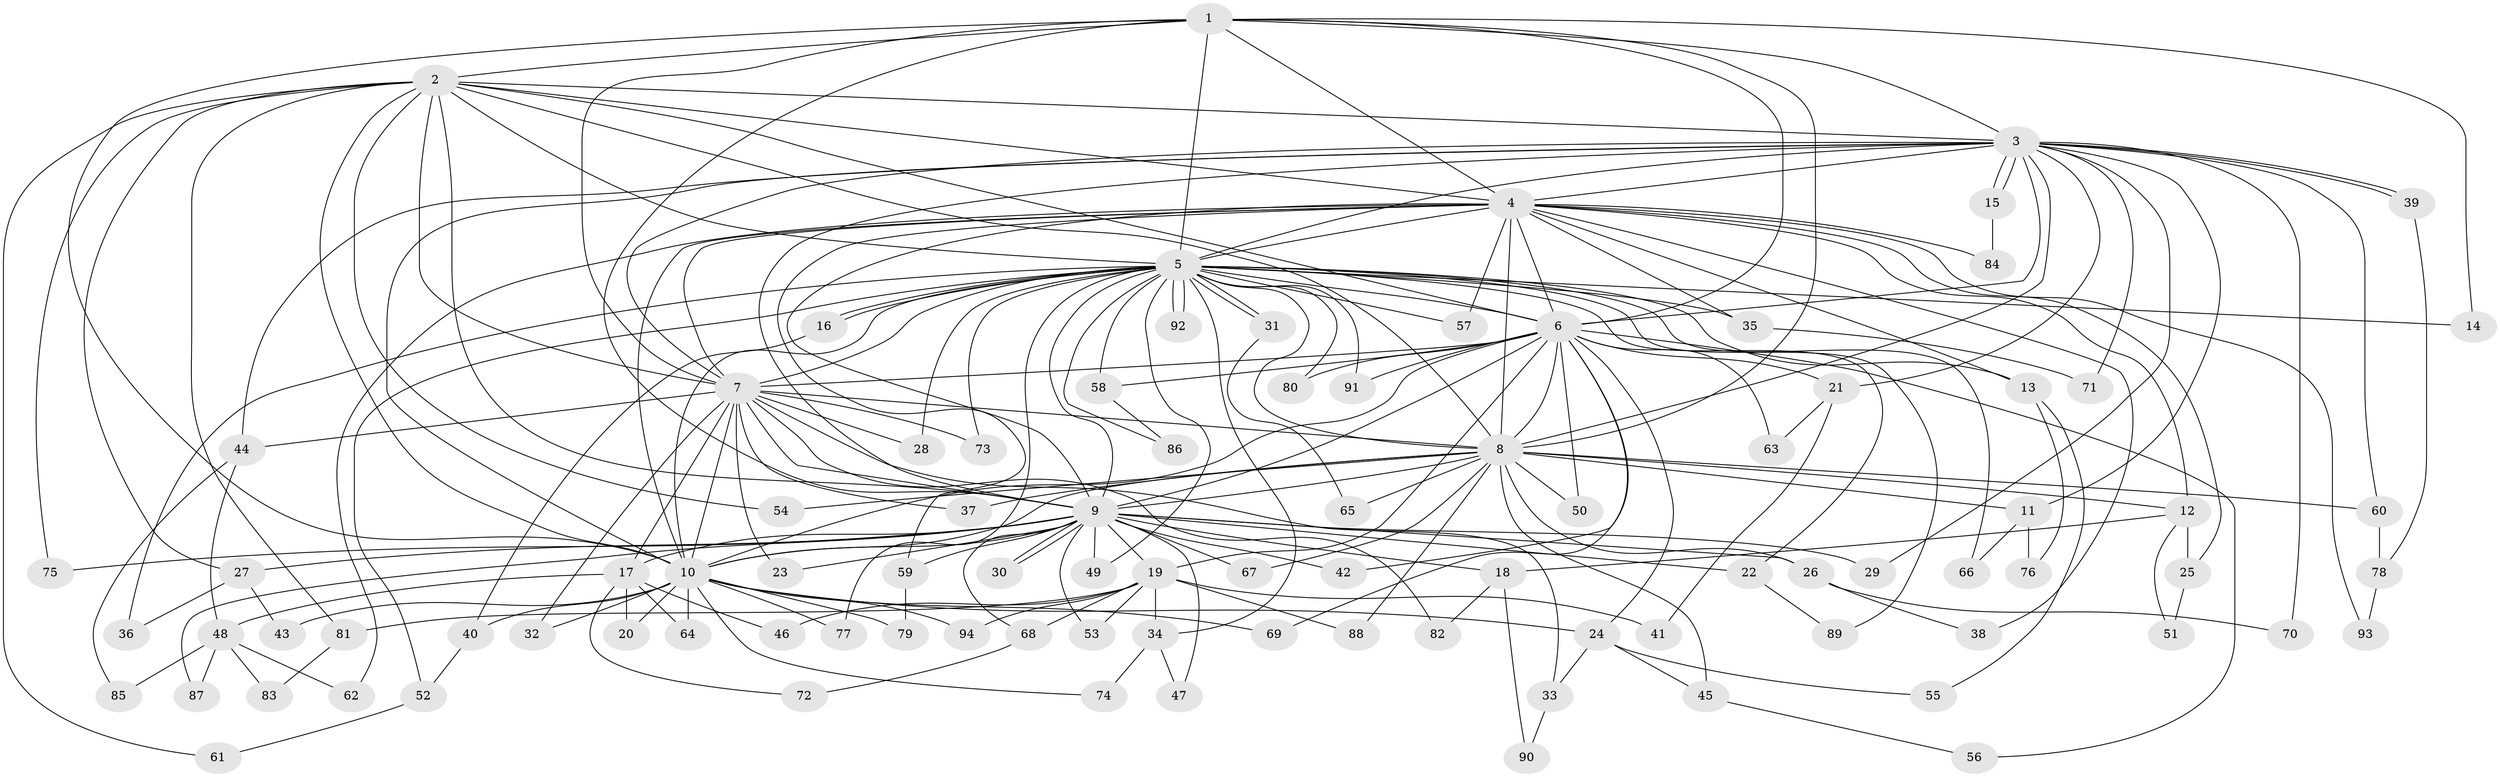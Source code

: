 // Generated by graph-tools (version 1.1) at 2025/35/03/09/25 02:35:02]
// undirected, 94 vertices, 213 edges
graph export_dot {
graph [start="1"]
  node [color=gray90,style=filled];
  1;
  2;
  3;
  4;
  5;
  6;
  7;
  8;
  9;
  10;
  11;
  12;
  13;
  14;
  15;
  16;
  17;
  18;
  19;
  20;
  21;
  22;
  23;
  24;
  25;
  26;
  27;
  28;
  29;
  30;
  31;
  32;
  33;
  34;
  35;
  36;
  37;
  38;
  39;
  40;
  41;
  42;
  43;
  44;
  45;
  46;
  47;
  48;
  49;
  50;
  51;
  52;
  53;
  54;
  55;
  56;
  57;
  58;
  59;
  60;
  61;
  62;
  63;
  64;
  65;
  66;
  67;
  68;
  69;
  70;
  71;
  72;
  73;
  74;
  75;
  76;
  77;
  78;
  79;
  80;
  81;
  82;
  83;
  84;
  85;
  86;
  87;
  88;
  89;
  90;
  91;
  92;
  93;
  94;
  1 -- 2;
  1 -- 3;
  1 -- 4;
  1 -- 5;
  1 -- 6;
  1 -- 7;
  1 -- 8;
  1 -- 9;
  1 -- 10;
  1 -- 14;
  2 -- 3;
  2 -- 4;
  2 -- 5;
  2 -- 6;
  2 -- 7;
  2 -- 8;
  2 -- 9;
  2 -- 10;
  2 -- 27;
  2 -- 54;
  2 -- 61;
  2 -- 75;
  2 -- 81;
  3 -- 4;
  3 -- 5;
  3 -- 6;
  3 -- 7;
  3 -- 8;
  3 -- 9;
  3 -- 10;
  3 -- 11;
  3 -- 15;
  3 -- 15;
  3 -- 21;
  3 -- 29;
  3 -- 39;
  3 -- 39;
  3 -- 44;
  3 -- 60;
  3 -- 70;
  3 -- 71;
  4 -- 5;
  4 -- 6;
  4 -- 7;
  4 -- 8;
  4 -- 9;
  4 -- 10;
  4 -- 12;
  4 -- 13;
  4 -- 25;
  4 -- 35;
  4 -- 38;
  4 -- 57;
  4 -- 59;
  4 -- 62;
  4 -- 84;
  4 -- 93;
  5 -- 6;
  5 -- 7;
  5 -- 8;
  5 -- 9;
  5 -- 10;
  5 -- 13;
  5 -- 14;
  5 -- 16;
  5 -- 16;
  5 -- 22;
  5 -- 28;
  5 -- 31;
  5 -- 31;
  5 -- 34;
  5 -- 35;
  5 -- 36;
  5 -- 49;
  5 -- 52;
  5 -- 57;
  5 -- 58;
  5 -- 66;
  5 -- 73;
  5 -- 77;
  5 -- 80;
  5 -- 86;
  5 -- 89;
  5 -- 91;
  5 -- 92;
  5 -- 92;
  6 -- 7;
  6 -- 8;
  6 -- 9;
  6 -- 10;
  6 -- 19;
  6 -- 21;
  6 -- 24;
  6 -- 42;
  6 -- 50;
  6 -- 56;
  6 -- 58;
  6 -- 63;
  6 -- 69;
  6 -- 80;
  6 -- 91;
  7 -- 8;
  7 -- 9;
  7 -- 10;
  7 -- 17;
  7 -- 23;
  7 -- 28;
  7 -- 32;
  7 -- 33;
  7 -- 37;
  7 -- 44;
  7 -- 73;
  7 -- 82;
  8 -- 9;
  8 -- 10;
  8 -- 11;
  8 -- 12;
  8 -- 26;
  8 -- 37;
  8 -- 45;
  8 -- 50;
  8 -- 54;
  8 -- 60;
  8 -- 65;
  8 -- 67;
  8 -- 88;
  9 -- 10;
  9 -- 17;
  9 -- 18;
  9 -- 19;
  9 -- 22;
  9 -- 23;
  9 -- 26;
  9 -- 27;
  9 -- 29;
  9 -- 30;
  9 -- 30;
  9 -- 42;
  9 -- 47;
  9 -- 49;
  9 -- 53;
  9 -- 59;
  9 -- 67;
  9 -- 68;
  9 -- 75;
  9 -- 87;
  10 -- 20;
  10 -- 24;
  10 -- 32;
  10 -- 40;
  10 -- 43;
  10 -- 64;
  10 -- 69;
  10 -- 74;
  10 -- 77;
  10 -- 79;
  10 -- 94;
  11 -- 66;
  11 -- 76;
  12 -- 18;
  12 -- 25;
  12 -- 51;
  13 -- 55;
  13 -- 76;
  15 -- 84;
  16 -- 40;
  17 -- 20;
  17 -- 46;
  17 -- 48;
  17 -- 64;
  17 -- 72;
  18 -- 82;
  18 -- 90;
  19 -- 34;
  19 -- 41;
  19 -- 46;
  19 -- 53;
  19 -- 68;
  19 -- 81;
  19 -- 88;
  19 -- 94;
  21 -- 41;
  21 -- 63;
  22 -- 89;
  24 -- 33;
  24 -- 45;
  24 -- 55;
  25 -- 51;
  26 -- 38;
  26 -- 70;
  27 -- 36;
  27 -- 43;
  31 -- 65;
  33 -- 90;
  34 -- 47;
  34 -- 74;
  35 -- 71;
  39 -- 78;
  40 -- 52;
  44 -- 48;
  44 -- 85;
  45 -- 56;
  48 -- 62;
  48 -- 83;
  48 -- 85;
  48 -- 87;
  52 -- 61;
  58 -- 86;
  59 -- 79;
  60 -- 78;
  68 -- 72;
  78 -- 93;
  81 -- 83;
}
